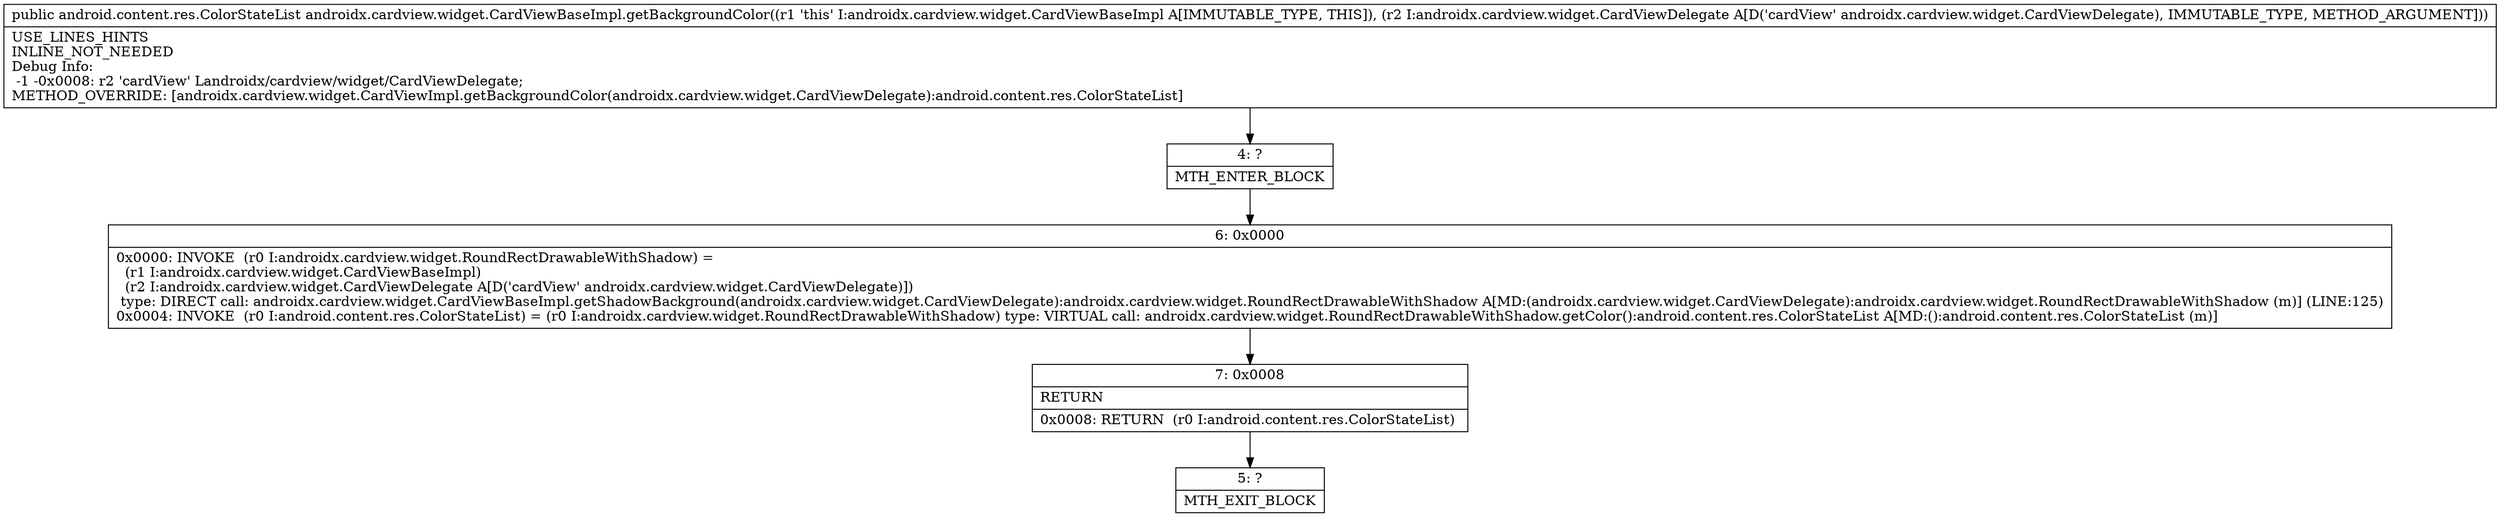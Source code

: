 digraph "CFG forandroidx.cardview.widget.CardViewBaseImpl.getBackgroundColor(Landroidx\/cardview\/widget\/CardViewDelegate;)Landroid\/content\/res\/ColorStateList;" {
Node_4 [shape=record,label="{4\:\ ?|MTH_ENTER_BLOCK\l}"];
Node_6 [shape=record,label="{6\:\ 0x0000|0x0000: INVOKE  (r0 I:androidx.cardview.widget.RoundRectDrawableWithShadow) = \l  (r1 I:androidx.cardview.widget.CardViewBaseImpl)\l  (r2 I:androidx.cardview.widget.CardViewDelegate A[D('cardView' androidx.cardview.widget.CardViewDelegate)])\l type: DIRECT call: androidx.cardview.widget.CardViewBaseImpl.getShadowBackground(androidx.cardview.widget.CardViewDelegate):androidx.cardview.widget.RoundRectDrawableWithShadow A[MD:(androidx.cardview.widget.CardViewDelegate):androidx.cardview.widget.RoundRectDrawableWithShadow (m)] (LINE:125)\l0x0004: INVOKE  (r0 I:android.content.res.ColorStateList) = (r0 I:androidx.cardview.widget.RoundRectDrawableWithShadow) type: VIRTUAL call: androidx.cardview.widget.RoundRectDrawableWithShadow.getColor():android.content.res.ColorStateList A[MD:():android.content.res.ColorStateList (m)]\l}"];
Node_7 [shape=record,label="{7\:\ 0x0008|RETURN\l|0x0008: RETURN  (r0 I:android.content.res.ColorStateList) \l}"];
Node_5 [shape=record,label="{5\:\ ?|MTH_EXIT_BLOCK\l}"];
MethodNode[shape=record,label="{public android.content.res.ColorStateList androidx.cardview.widget.CardViewBaseImpl.getBackgroundColor((r1 'this' I:androidx.cardview.widget.CardViewBaseImpl A[IMMUTABLE_TYPE, THIS]), (r2 I:androidx.cardview.widget.CardViewDelegate A[D('cardView' androidx.cardview.widget.CardViewDelegate), IMMUTABLE_TYPE, METHOD_ARGUMENT]))  | USE_LINES_HINTS\lINLINE_NOT_NEEDED\lDebug Info:\l  \-1 \-0x0008: r2 'cardView' Landroidx\/cardview\/widget\/CardViewDelegate;\lMETHOD_OVERRIDE: [androidx.cardview.widget.CardViewImpl.getBackgroundColor(androidx.cardview.widget.CardViewDelegate):android.content.res.ColorStateList]\l}"];
MethodNode -> Node_4;Node_4 -> Node_6;
Node_6 -> Node_7;
Node_7 -> Node_5;
}

